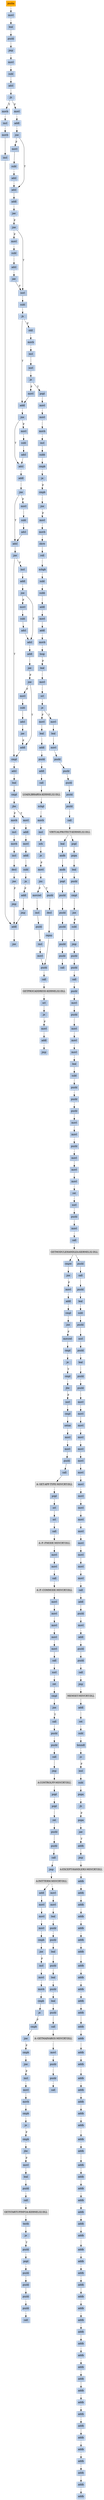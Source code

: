 strict digraph G {
	graph [bgcolor=transparent,
		name=G
	];
	node [color=lightsteelblue,
		fillcolor=lightsteelblue,
		shape=rectangle,
		style=filled
	];
	a0x004152a0pusha_	[color=lightgrey,
		fillcolor=orange,
		label=pusha];
	a0x004152a1movl_0x40e000UINT32_esi	[label=movl];
	a0x004152a0pusha_ -> a0x004152a1movl_0x40e000UINT32_esi	[color="#000000"];
	a0x004152a6leal__53248esi__edi	[label=leal];
	a0x004152a1movl_0x40e000UINT32_esi -> a0x004152a6leal__53248esi__edi	[color="#000000"];
	a0x004152acpushl_edi	[label=pushl];
	a0x004152a6leal__53248esi__edi -> a0x004152acpushl_edi	[color="#000000"];
	a0x004152adjmp_0x004152ba	[label=jmp];
	a0x004152acpushl_edi -> a0x004152adjmp_0x004152ba	[color="#000000"];
	a0x004152bamovl_esi__ebx	[label=movl];
	a0x004152adjmp_0x004152ba -> a0x004152bamovl_esi__ebx	[color="#000000"];
	a0x004152bcsubl_0xfffffffcUINT8_esi	[label=subl];
	a0x004152bamovl_esi__ebx -> a0x004152bcsubl_0xfffffffcUINT8_esi	[color="#000000"];
	a0x004152bfadcl_ebx_ebx	[label=adcl];
	a0x004152bcsubl_0xfffffffcUINT8_esi -> a0x004152bfadcl_ebx_ebx	[color="#000000"];
	a0x004152c1jb_0x004152b0	[label=jb];
	a0x004152bfadcl_ebx_ebx -> a0x004152c1jb_0x004152b0	[color="#000000"];
	a0x004152b0movb_esi__al	[label=movb];
	a0x004152c1jb_0x004152b0 -> a0x004152b0movb_esi__al	[color="#000000",
		label=T];
	a0x004152c3movl_0x1UINT32_eax	[label=movl];
	a0x004152c1jb_0x004152b0 -> a0x004152c3movl_0x1UINT32_eax	[color="#000000",
		label=F];
	a0x004152b2incl_esi	[label=incl];
	a0x004152b0movb_esi__al -> a0x004152b2incl_esi	[color="#000000"];
	a0x004152b3movb_al_edi_	[label=movb];
	a0x004152b2incl_esi -> a0x004152b3movb_al_edi_	[color="#000000"];
	a0x004152b5incl_edi	[label=incl];
	a0x004152b3movb_al_edi_ -> a0x004152b5incl_edi	[color="#000000"];
	a0x004152b6addl_ebx_ebx	[label=addl];
	a0x004152b5incl_edi -> a0x004152b6addl_ebx_ebx	[color="#000000"];
	a0x004152b8jne_0x004152c1	[label=jne];
	a0x004152b6addl_ebx_ebx -> a0x004152b8jne_0x004152c1	[color="#000000"];
	a0x004152c8addl_ebx_ebx	[label=addl];
	a0x004152c3movl_0x1UINT32_eax -> a0x004152c8addl_ebx_ebx	[color="#000000"];
	a0x004152cajne_0x004152d3	[label=jne];
	a0x004152c8addl_ebx_ebx -> a0x004152cajne_0x004152d3	[color="#000000"];
	a0x004152d3adcl_eax_eax	[label=adcl];
	a0x004152cajne_0x004152d3 -> a0x004152d3adcl_eax_eax	[color="#000000",
		label=T];
	a0x004152ccmovl_esi__ebx	[label=movl];
	a0x004152cajne_0x004152d3 -> a0x004152ccmovl_esi__ebx	[color="#000000",
		label=F];
	a0x004152d5addl_ebx_ebx	[label=addl];
	a0x004152d3adcl_eax_eax -> a0x004152d5addl_ebx_ebx	[color="#000000"];
	a0x004152d7jae_0x004152c8	[label=jae];
	a0x004152d5addl_ebx_ebx -> a0x004152d7jae_0x004152c8	[color="#000000"];
	a0x004152d9jne_0x004152e4	[label=jne];
	a0x004152d7jae_0x004152c8 -> a0x004152d9jne_0x004152e4	[color="#000000",
		label=F];
	a0x004152e4xorl_ecx_ecx	[label=xorl];
	a0x004152d9jne_0x004152e4 -> a0x004152e4xorl_ecx_ecx	[color="#000000",
		label=T];
	a0x004152dbmovl_esi__ebx	[label=movl];
	a0x004152d9jne_0x004152e4 -> a0x004152dbmovl_esi__ebx	[color="#000000",
		label=F];
	a0x004152e6subl_0x3UINT8_eax	[label=subl];
	a0x004152e4xorl_ecx_ecx -> a0x004152e6subl_0x3UINT8_eax	[color="#000000"];
	a0x004152e9jb_0x004152f8	[label=jb];
	a0x004152e6subl_0x3UINT8_eax -> a0x004152e9jb_0x004152f8	[color="#000000"];
	a0x004152ebshll_0x8UINT8_eax	[label=shll];
	a0x004152e9jb_0x004152f8 -> a0x004152ebshll_0x8UINT8_eax	[color="#000000",
		label=F];
	a0x004152f8addl_ebx_ebx	[label=addl];
	a0x004152e9jb_0x004152f8 -> a0x004152f8addl_ebx_ebx	[color="#000000",
		label=T];
	a0x004152eemovb_esi__al	[label=movb];
	a0x004152ebshll_0x8UINT8_eax -> a0x004152eemovb_esi__al	[color="#000000"];
	a0x004152f0incl_esi	[label=incl];
	a0x004152eemovb_esi__al -> a0x004152f0incl_esi	[color="#000000"];
	a0x004152f1xorl_0xffffffffUINT8_eax	[label=xorl];
	a0x004152f0incl_esi -> a0x004152f1xorl_0xffffffffUINT8_eax	[color="#000000"];
	a0x004152f4je_0x0041536a	[label=je];
	a0x004152f1xorl_0xffffffffUINT8_eax -> a0x004152f4je_0x0041536a	[color="#000000"];
	a0x004152f6movl_eax_ebp	[label=movl];
	a0x004152f4je_0x0041536a -> a0x004152f6movl_eax_ebp	[color="#000000",
		label=F];
	a0x0041536apopl_esi	[label=popl];
	a0x004152f4je_0x0041536a -> a0x0041536apopl_esi	[color="#000000",
		label=T];
	a0x004152f6movl_eax_ebp -> a0x004152f8addl_ebx_ebx	[color="#000000"];
	a0x004152fajne_0x00415303	[label=jne];
	a0x004152f8addl_ebx_ebx -> a0x004152fajne_0x00415303	[color="#000000"];
	a0x00415303adcl_ecx_ecx	[label=adcl];
	a0x004152fajne_0x00415303 -> a0x00415303adcl_ecx_ecx	[color="#000000",
		label=T];
	a0x004152fcmovl_esi__ebx	[label=movl];
	a0x004152fajne_0x00415303 -> a0x004152fcmovl_esi__ebx	[color="#000000",
		label=F];
	a0x00415305addl_ebx_ebx	[label=addl];
	a0x00415303adcl_ecx_ecx -> a0x00415305addl_ebx_ebx	[color="#000000"];
	a0x00415307jne_0x00415310	[label=jne];
	a0x00415305addl_ebx_ebx -> a0x00415307jne_0x00415310	[color="#000000"];
	a0x00415310adcl_ecx_ecx	[label=adcl];
	a0x00415307jne_0x00415310 -> a0x00415310adcl_ecx_ecx	[color="#000000",
		label=T];
	a0x00415309movl_esi__ebx	[label=movl];
	a0x00415307jne_0x00415310 -> a0x00415309movl_esi__ebx	[color="#000000",
		label=F];
	a0x00415312jne_0x00415334	[label=jne];
	a0x00415310adcl_ecx_ecx -> a0x00415312jne_0x00415334	[color="#000000"];
	a0x00415334cmpl_0xfffff300UINT32_ebp	[label=cmpl];
	a0x00415312jne_0x00415334 -> a0x00415334cmpl_0xfffff300UINT32_ebp	[color="#000000",
		label=T];
	a0x00415314incl_ecx	[label=incl];
	a0x00415312jne_0x00415334 -> a0x00415314incl_ecx	[color="#000000",
		label=F];
	a0x0041533aadcl_0x1UINT8_ecx	[label=adcl];
	a0x00415334cmpl_0xfffff300UINT32_ebp -> a0x0041533aadcl_0x1UINT8_ecx	[color="#000000"];
	a0x0041533dleal_ediebp__edx	[label=leal];
	a0x0041533aadcl_0x1UINT8_ecx -> a0x0041533dleal_ediebp__edx	[color="#000000"];
	a0x00415340cmpl_0xfffffffcUINT8_ebp	[label=cmpl];
	a0x0041533dleal_ediebp__edx -> a0x00415340cmpl_0xfffffffcUINT8_ebp	[color="#000000"];
	a0x00415343jbe_0x00415354	[label=jbe];
	a0x00415340cmpl_0xfffffffcUINT8_ebp -> a0x00415343jbe_0x00415354	[color="#000000"];
	a0x00415354movl_edx__eax	[label=movl];
	a0x00415343jbe_0x00415354 -> a0x00415354movl_edx__eax	[color="#000000",
		label=T];
	a0x00415345movb_edx__al	[label=movb];
	a0x00415343jbe_0x00415354 -> a0x00415345movb_edx__al	[color="#000000",
		label=F];
	a0x00415356addl_0x4UINT8_edx	[label=addl];
	a0x00415354movl_edx__eax -> a0x00415356addl_0x4UINT8_edx	[color="#000000"];
	a0x00415359movl_eax_edi_	[label=movl];
	a0x00415356addl_0x4UINT8_edx -> a0x00415359movl_eax_edi_	[color="#000000"];
	a0x0041535baddl_0x4UINT8_edi	[label=addl];
	a0x00415359movl_eax_edi_ -> a0x0041535baddl_0x4UINT8_edi	[color="#000000"];
	a0x0041535esubl_0x4UINT8_ecx	[label=subl];
	a0x0041535baddl_0x4UINT8_edi -> a0x0041535esubl_0x4UINT8_ecx	[color="#000000"];
	a0x00415361ja_0x00415354	[label=ja];
	a0x0041535esubl_0x4UINT8_ecx -> a0x00415361ja_0x00415354	[color="#000000"];
	a0x00415363addl_ecx_edi	[label=addl];
	a0x00415361ja_0x00415354 -> a0x00415363addl_ecx_edi	[color="#000000",
		label=F];
	a0x00415365jmp_0x004152b6	[label=jmp];
	a0x00415363addl_ecx_edi -> a0x00415365jmp_0x004152b6	[color="#000000"];
	a0x00415365jmp_0x004152b6 -> a0x004152b6addl_ebx_ebx	[color="#000000"];
	a0x0041530bsubl_0xfffffffcUINT8_esi	[label=subl];
	a0x00415309movl_esi__ebx -> a0x0041530bsubl_0xfffffffcUINT8_esi	[color="#000000"];
	a0x0041530eadcl_ebx_ebx	[label=adcl];
	a0x0041530bsubl_0xfffffffcUINT8_esi -> a0x0041530eadcl_ebx_ebx	[color="#000000"];
	a0x0041530eadcl_ebx_ebx -> a0x00415310adcl_ecx_ecx	[color="#000000"];
	a0x004152cesubl_0xfffffffcUINT8_esi	[label=subl];
	a0x004152ccmovl_esi__ebx -> a0x004152cesubl_0xfffffffcUINT8_esi	[color="#000000"];
	a0x004152d1adcl_ebx_ebx	[label=adcl];
	a0x004152cesubl_0xfffffffcUINT8_esi -> a0x004152d1adcl_ebx_ebx	[color="#000000"];
	a0x004152d1adcl_ebx_ebx -> a0x004152d3adcl_eax_eax	[color="#000000"];
	a0x00415315addl_ebx_ebx	[label=addl];
	a0x00415314incl_ecx -> a0x00415315addl_ebx_ebx	[color="#000000"];
	a0x00415317jne_0x00415320	[label=jne];
	a0x00415315addl_ebx_ebx -> a0x00415317jne_0x00415320	[color="#000000"];
	a0x00415320adcl_ecx_ecx	[label=adcl];
	a0x00415317jne_0x00415320 -> a0x00415320adcl_ecx_ecx	[color="#000000",
		label=T];
	a0x00415319movl_esi__ebx	[label=movl];
	a0x00415317jne_0x00415320 -> a0x00415319movl_esi__ebx	[color="#000000",
		label=F];
	a0x00415322addl_ebx_ebx	[label=addl];
	a0x00415320adcl_ecx_ecx -> a0x00415322addl_ebx_ebx	[color="#000000"];
	a0x00415324jae_0x00415315	[label=jae];
	a0x00415322addl_ebx_ebx -> a0x00415324jae_0x00415315	[color="#000000"];
	a0x00415326jne_0x00415331	[label=jne];
	a0x00415324jae_0x00415315 -> a0x00415326jne_0x00415331	[color="#000000",
		label=F];
	a0x00415331addl_0x2UINT8_ecx	[label=addl];
	a0x00415326jne_0x00415331 -> a0x00415331addl_0x2UINT8_ecx	[color="#000000",
		label=T];
	a0x00415328movl_esi__ebx	[label=movl];
	a0x00415326jne_0x00415331 -> a0x00415328movl_esi__ebx	[color="#000000",
		label=F];
	a0x00415331addl_0x2UINT8_ecx -> a0x00415334cmpl_0xfffff300UINT32_ebp	[color="#000000"];
	a0x004152ddsubl_0xfffffffcUINT8_esi	[label=subl];
	a0x004152dbmovl_esi__ebx -> a0x004152ddsubl_0xfffffffcUINT8_esi	[color="#000000"];
	a0x004152e0adcl_ebx_ebx	[label=adcl];
	a0x004152ddsubl_0xfffffffcUINT8_esi -> a0x004152e0adcl_ebx_ebx	[color="#000000"];
	a0x004152e2jae_0x004152c8	[label=jae];
	a0x004152e0adcl_ebx_ebx -> a0x004152e2jae_0x004152c8	[color="#000000"];
	a0x004152e2jae_0x004152c8 -> a0x004152e4xorl_ecx_ecx	[color="#000000",
		label=F];
	a0x0041531bsubl_0xfffffffcUINT8_esi	[label=subl];
	a0x00415319movl_esi__ebx -> a0x0041531bsubl_0xfffffffcUINT8_esi	[color="#000000"];
	a0x0041531eadcl_ebx_ebx	[label=adcl];
	a0x0041531bsubl_0xfffffffcUINT8_esi -> a0x0041531eadcl_ebx_ebx	[color="#000000"];
	a0x0041531eadcl_ebx_ebx -> a0x00415320adcl_ecx_ecx	[color="#000000"];
	a0x004152fesubl_0xfffffffcUINT8_esi	[label=subl];
	a0x004152fcmovl_esi__ebx -> a0x004152fesubl_0xfffffffcUINT8_esi	[color="#000000"];
	a0x00415301adcl_ebx_ebx	[label=adcl];
	a0x004152fesubl_0xfffffffcUINT8_esi -> a0x00415301adcl_ebx_ebx	[color="#000000"];
	a0x00415301adcl_ebx_ebx -> a0x00415303adcl_ecx_ecx	[color="#000000"];
	a0x0041532asubl_0xfffffffcUINT8_esi	[label=subl];
	a0x00415328movl_esi__ebx -> a0x0041532asubl_0xfffffffcUINT8_esi	[color="#000000"];
	a0x0041532dadcl_ebx_ebx	[label=adcl];
	a0x0041532asubl_0xfffffffcUINT8_esi -> a0x0041532dadcl_ebx_ebx	[color="#000000"];
	a0x0041532fjae_0x00415315	[label=jae];
	a0x0041532dadcl_ebx_ebx -> a0x0041532fjae_0x00415315	[color="#000000"];
	a0x0041532fjae_0x00415315 -> a0x00415331addl_0x2UINT8_ecx	[color="#000000",
		label=F];
	a0x00415347incl_edx	[label=incl];
	a0x00415345movb_edx__al -> a0x00415347incl_edx	[color="#000000"];
	a0x00415348movb_al_edi_	[label=movb];
	a0x00415347incl_edx -> a0x00415348movb_al_edi_	[color="#000000"];
	a0x0041534aincl_edi	[label=incl];
	a0x00415348movb_al_edi_ -> a0x0041534aincl_edi	[color="#000000"];
	a0x0041534bdecl_ecx	[label=decl];
	a0x0041534aincl_edi -> a0x0041534bdecl_ecx	[color="#000000"];
	a0x0041534cjne_0x00415345	[label=jne];
	a0x0041534bdecl_ecx -> a0x0041534cjne_0x00415345	[color="#000000"];
	a0x0041534ejmp_0x004152b6	[label=jmp];
	a0x0041534cjne_0x00415345 -> a0x0041534ejmp_0x004152b6	[color="#000000",
		label=F];
	a0x0041534ejmp_0x004152b6 -> a0x004152b6addl_ebx_ebx	[color="#000000"];
	a0x0041536bmovl_esi_edi	[label=movl];
	a0x0041536apopl_esi -> a0x0041536bmovl_esi_edi	[color="#000000"];
	a0x0041536dmovl_0x41cUINT32_ecx	[label=movl];
	a0x0041536bmovl_esi_edi -> a0x0041536dmovl_0x41cUINT32_ecx	[color="#000000"];
	a0x00415372movb_edi__al	[label=movb];
	a0x0041536dmovl_0x41cUINT32_ecx -> a0x00415372movb_edi__al	[color="#000000"];
	a0x00415374incl_edi	[label=incl];
	a0x00415372movb_edi__al -> a0x00415374incl_edi	[color="#000000"];
	a0x00415375subb_0xffffffe8UINT8_al	[label=subb];
	a0x00415374incl_edi -> a0x00415375subb_0xffffffe8UINT8_al	[color="#000000"];
	a0x00415377cmpb_0x1UINT8_al	[label=cmpb];
	a0x00415375subb_0xffffffe8UINT8_al -> a0x00415377cmpb_0x1UINT8_al	[color="#000000"];
	a0x00415379ja_0x00415372	[label=ja];
	a0x00415377cmpb_0x1UINT8_al -> a0x00415379ja_0x00415372	[color="#000000"];
	a0x0041537bcmpb_0x1UINT8_edi_	[label=cmpb];
	a0x00415379ja_0x00415372 -> a0x0041537bcmpb_0x1UINT8_edi_	[color="#000000",
		label=F];
	a0x0041537ejne_0x00415372	[label=jne];
	a0x0041537bcmpb_0x1UINT8_edi_ -> a0x0041537ejne_0x00415372	[color="#000000"];
	a0x00415380movl_edi__eax	[label=movl];
	a0x0041537ejne_0x00415372 -> a0x00415380movl_edi__eax	[color="#000000",
		label=F];
	a0x00415382movb_0x4edi__bl	[label=movb];
	a0x00415380movl_edi__eax -> a0x00415382movb_0x4edi__bl	[color="#000000"];
	a0x00415385shrw_0x8UINT8_ax	[label=shrw];
	a0x00415382movb_0x4edi__bl -> a0x00415385shrw_0x8UINT8_ax	[color="#000000"];
	a0x00415389roll_0x10UINT8_eax	[label=roll];
	a0x00415385shrw_0x8UINT8_ax -> a0x00415389roll_0x10UINT8_eax	[color="#000000"];
	a0x0041538cxchgb_al_ah	[label=xchgb];
	a0x00415389roll_0x10UINT8_eax -> a0x0041538cxchgb_al_ah	[color="#000000"];
	a0x0041538esubl_edi_eax	[label=subl];
	a0x0041538cxchgb_al_ah -> a0x0041538esubl_edi_eax	[color="#000000"];
	a0x00415390subb_0xffffffe8UINT8_bl	[label=subb];
	a0x0041538esubl_edi_eax -> a0x00415390subb_0xffffffe8UINT8_bl	[color="#000000"];
	a0x00415393addl_esi_eax	[label=addl];
	a0x00415390subb_0xffffffe8UINT8_bl -> a0x00415393addl_esi_eax	[color="#000000"];
	a0x00415395movl_eax_edi_	[label=movl];
	a0x00415393addl_esi_eax -> a0x00415395movl_eax_edi_	[color="#000000"];
	a0x00415397addl_0x5UINT8_edi	[label=addl];
	a0x00415395movl_eax_edi_ -> a0x00415397addl_0x5UINT8_edi	[color="#000000"];
	a0x0041539amovb_bl_al	[label=movb];
	a0x00415397addl_0x5UINT8_edi -> a0x0041539amovb_bl_al	[color="#000000"];
	a0x0041539cloop_0x00415377	[label=loop];
	a0x0041539amovb_bl_al -> a0x0041539cloop_0x00415377	[color="#000000"];
	a0x0041539eleal_0x13000esi__edi	[label=leal];
	a0x0041539cloop_0x00415377 -> a0x0041539eleal_0x13000esi__edi	[color="#000000",
		label=F];
	a0x004153a4movl_edi__eax	[label=movl];
	a0x0041539eleal_0x13000esi__edi -> a0x004153a4movl_edi__eax	[color="#000000"];
	a0x004153a6orl_eax_eax	[label=orl];
	a0x004153a4movl_edi__eax -> a0x004153a6orl_eax_eax	[color="#000000"];
	a0x004153a8je_0x004153ef	[label=je];
	a0x004153a6orl_eax_eax -> a0x004153a8je_0x004153ef	[color="#000000"];
	a0x004153aamovl_0x4edi__ebx	[label=movl];
	a0x004153a8je_0x004153ef -> a0x004153aamovl_0x4edi__ebx	[color="#000000",
		label=F];
	a0x004153efmovl_0x16168esi__ebp	[label=movl];
	a0x004153a8je_0x004153ef -> a0x004153efmovl_0x16168esi__ebp	[color="#000000",
		label=T];
	a0x004153adleal_0x1604ceaxesi__eax	[label=leal];
	a0x004153aamovl_0x4edi__ebx -> a0x004153adleal_0x1604ceaxesi__eax	[color="#000000"];
	a0x004153b4addl_esi_ebx	[label=addl];
	a0x004153adleal_0x1604ceaxesi__eax -> a0x004153b4addl_esi_ebx	[color="#000000"];
	a0x004153b6pushl_eax	[label=pushl];
	a0x004153b4addl_esi_ebx -> a0x004153b6pushl_eax	[color="#000000"];
	a0x004153b7addl_0x8UINT8_edi	[label=addl];
	a0x004153b6pushl_eax -> a0x004153b7addl_0x8UINT8_edi	[color="#000000"];
	a0x004153bacall_0x1615cesi_	[label=call];
	a0x004153b7addl_0x8UINT8_edi -> a0x004153bacall_0x1615cesi_	[color="#000000"];
	LOADLIBRARYA_KERNEL32_DLL	[color=lightgrey,
		fillcolor=lightgrey,
		label="LOADLIBRARYA-KERNEL32-DLL"];
	a0x004153bacall_0x1615cesi_ -> LOADLIBRARYA_KERNEL32_DLL	[color="#000000"];
	a0x004153c0xchgl_eax_ebp	[label=xchgl];
	LOADLIBRARYA_KERNEL32_DLL -> a0x004153c0xchgl_eax_ebp	[color="#000000"];
	a0x004153c1movb_edi__al	[label=movb];
	a0x004153c0xchgl_eax_ebp -> a0x004153c1movb_edi__al	[color="#000000"];
	a0x004153c3incl_edi	[label=incl];
	a0x004153c1movb_edi__al -> a0x004153c3incl_edi	[color="#000000"];
	a0x004153c4orb_al_al	[label=orb];
	a0x004153c3incl_edi -> a0x004153c4orb_al_al	[color="#000000"];
	a0x004153c6je_0x004153a4	[label=je];
	a0x004153c4orb_al_al -> a0x004153c6je_0x004153a4	[color="#000000"];
	a0x004153c8movl_edi_ecx	[label=movl];
	a0x004153c6je_0x004153a4 -> a0x004153c8movl_edi_ecx	[color="#000000",
		label=F];
	a0x004153cajns_0x004153d3	[label=jns];
	a0x004153c8movl_edi_ecx -> a0x004153cajns_0x004153d3	[color="#000000"];
	a0x004153d3pushl_edi	[label=pushl];
	a0x004153cajns_0x004153d3 -> a0x004153d3pushl_edi	[color="#000000",
		label=T];
	a0x004153ccmovzwl_edi__eax	[label=movzwl];
	a0x004153cajns_0x004153d3 -> a0x004153ccmovzwl_edi__eax	[color="#000000",
		label=F];
	a0x004153d4decl_eax	[label=decl];
	a0x004153d3pushl_edi -> a0x004153d4decl_eax	[color="#000000"];
	a0x004153d5repnz_scasb_es_edi__al	[label=repnz];
	a0x004153d4decl_eax -> a0x004153d5repnz_scasb_es_edi__al	[color="#000000"];
	a0x004153d7pushl_ebp	[label=pushl];
	a0x004153d5repnz_scasb_es_edi__al -> a0x004153d7pushl_ebp	[color="#000000"];
	a0x004153d8call_0x16164esi_	[label=call];
	a0x004153d7pushl_ebp -> a0x004153d8call_0x16164esi_	[color="#000000"];
	GETPROCADDRESS_KERNEL32_DLL	[color=lightgrey,
		fillcolor=lightgrey,
		label="GETPROCADDRESS-KERNEL32-DLL"];
	a0x004153d8call_0x16164esi_ -> GETPROCADDRESS_KERNEL32_DLL	[color="#000000"];
	a0x004153deorl_eax_eax	[label=orl];
	GETPROCADDRESS_KERNEL32_DLL -> a0x004153deorl_eax_eax	[color="#000000"];
	a0x004153e0je_0x004153e9	[label=je];
	a0x004153deorl_eax_eax -> a0x004153e0je_0x004153e9	[color="#000000"];
	a0x004153e2movl_eax_ebx_	[label=movl];
	a0x004153e0je_0x004153e9 -> a0x004153e2movl_eax_ebx_	[color="#000000",
		label=F];
	a0x004153e4addl_0x4UINT8_ebx	[label=addl];
	a0x004153e2movl_eax_ebx_ -> a0x004153e4addl_0x4UINT8_ebx	[color="#000000"];
	a0x004153e7jmp_0x004153c1	[label=jmp];
	a0x004153e4addl_0x4UINT8_ebx -> a0x004153e7jmp_0x004153c1	[color="#000000"];
	a0x004153cfincl_edi	[label=incl];
	a0x004153ccmovzwl_edi__eax -> a0x004153cfincl_edi	[color="#000000"];
	a0x004153d0pushl_eax	[label=pushl];
	a0x004153cfincl_edi -> a0x004153d0pushl_eax	[color="#000000"];
	a0x004153d1incl_edi	[label=incl];
	a0x004153d0pushl_eax -> a0x004153d1incl_edi	[color="#000000"];
	a0x004153d2movl_0xaef24857UINT32_ecx	[label=movl];
	a0x004153d1incl_edi -> a0x004153d2movl_0xaef24857UINT32_ecx	[color="#000000"];
	a0x004153d2movl_0xaef24857UINT32_ecx -> a0x004153d7pushl_ebp	[color="#000000"];
	a0x004153f5leal__4096esi__edi	[label=leal];
	a0x004153efmovl_0x16168esi__ebp -> a0x004153f5leal__4096esi__edi	[color="#000000"];
	a0x004153fbmovl_0x1000UINT32_ebx	[label=movl];
	a0x004153f5leal__4096esi__edi -> a0x004153fbmovl_0x1000UINT32_ebx	[color="#000000"];
	a0x00415400pushl_eax	[label=pushl];
	a0x004153fbmovl_0x1000UINT32_ebx -> a0x00415400pushl_eax	[color="#000000"];
	a0x00415401pushl_esp	[label=pushl];
	a0x00415400pushl_eax -> a0x00415401pushl_esp	[color="#000000"];
	a0x00415402pushl_0x4UINT8	[label=pushl];
	a0x00415401pushl_esp -> a0x00415402pushl_0x4UINT8	[color="#000000"];
	a0x00415404pushl_ebx	[label=pushl];
	a0x00415402pushl_0x4UINT8 -> a0x00415404pushl_ebx	[color="#000000"];
	a0x00415405pushl_edi	[label=pushl];
	a0x00415404pushl_ebx -> a0x00415405pushl_edi	[color="#000000"];
	a0x00415406call_ebp	[label=call];
	a0x00415405pushl_edi -> a0x00415406call_ebp	[color="#000000"];
	VIRTUALPROTECT_KERNEL32_DLL	[color=lightgrey,
		fillcolor=lightgrey,
		label="VIRTUALPROTECT-KERNEL32-DLL"];
	a0x00415406call_ebp -> VIRTUALPROTECT_KERNEL32_DLL	[color="#000000"];
	a0x00415408leal_0x217edi__eax	[label=leal];
	VIRTUALPROTECT_KERNEL32_DLL -> a0x00415408leal_0x217edi__eax	[color="#000000"];
	a0x0041541dpopl_eax	[label=popl];
	VIRTUALPROTECT_KERNEL32_DLL -> a0x0041541dpopl_eax	[color="#000000"];
	a0x0041540eandb_0x7fUINT8_eax_	[label=andb];
	a0x00415408leal_0x217edi__eax -> a0x0041540eandb_0x7fUINT8_eax_	[color="#000000"];
	a0x00415411andb_0x7fUINT8_0x28eax_	[label=andb];
	a0x0041540eandb_0x7fUINT8_eax_ -> a0x00415411andb_0x7fUINT8_0x28eax_	[color="#000000"];
	a0x00415415popl_eax	[label=popl];
	a0x00415411andb_0x7fUINT8_0x28eax_ -> a0x00415415popl_eax	[color="#000000"];
	a0x00415416pushl_eax	[label=pushl];
	a0x00415415popl_eax -> a0x00415416pushl_eax	[color="#000000"];
	a0x00415417pushl_esp	[label=pushl];
	a0x00415416pushl_eax -> a0x00415417pushl_esp	[color="#000000"];
	a0x00415418pushl_eax	[label=pushl];
	a0x00415417pushl_esp -> a0x00415418pushl_eax	[color="#000000"];
	a0x00415419pushl_ebx	[label=pushl];
	a0x00415418pushl_eax -> a0x00415419pushl_ebx	[color="#000000"];
	a0x0041541apushl_edi	[label=pushl];
	a0x00415419pushl_ebx -> a0x0041541apushl_edi	[color="#000000"];
	a0x0041541bcall_ebp	[label=call];
	a0x0041541apushl_edi -> a0x0041541bcall_ebp	[color="#000000"];
	a0x0041541epopa_	[label=popa];
	a0x0041541dpopl_eax -> a0x0041541epopa_	[color="#000000"];
	a0x0041541fleal__128esp__eax	[label=leal];
	a0x0041541epopa_ -> a0x0041541fleal__128esp__eax	[color="#000000"];
	a0x00415423pushl_0x0UINT8	[label=pushl];
	a0x0041541fleal__128esp__eax -> a0x00415423pushl_0x0UINT8	[color="#000000"];
	a0x00415425cmpl_eax_esp	[label=cmpl];
	a0x00415423pushl_0x0UINT8 -> a0x00415425cmpl_eax_esp	[color="#000000"];
	a0x00415427jne_0x00415423	[label=jne];
	a0x00415425cmpl_eax_esp -> a0x00415427jne_0x00415423	[color="#000000"];
	a0x00415429subl_0xffffff80UINT8_esp	[label=subl];
	a0x00415427jne_0x00415423 -> a0x00415429subl_0xffffff80UINT8_esp	[color="#000000",
		label=F];
	a0x0041542cjmp_0x0040acb2	[label=jmp];
	a0x00415429subl_0xffffff80UINT8_esp -> a0x0041542cjmp_0x0040acb2	[color="#000000"];
	a0x0040acb2pushl_0x70UINT8	[label=pushl];
	a0x0041542cjmp_0x0040acb2 -> a0x0040acb2pushl_0x70UINT8	[color="#000000"];
	a0x0040acb4pushl_0x40b378UINT32	[label=pushl];
	a0x0040acb2pushl_0x70UINT8 -> a0x0040acb4pushl_0x40b378UINT32	[color="#000000"];
	a0x0040acb9call_0x40aea0	[label=call];
	a0x0040acb4pushl_0x40b378UINT32 -> a0x0040acb9call_0x40aea0	[color="#000000"];
	a0x0040aea0pushl_0x40aef0UINT32	[label=pushl];
	a0x0040acb9call_0x40aea0 -> a0x0040aea0pushl_0x40aef0UINT32	[color="#000000"];
	a0x0040aea5movl_fs_0_eax	[label=movl];
	a0x0040aea0pushl_0x40aef0UINT32 -> a0x0040aea5movl_fs_0_eax	[color="#000000"];
	a0x0040aeabpushl_eax	[label=pushl];
	a0x0040aea5movl_fs_0_eax -> a0x0040aeabpushl_eax	[color="#000000"];
	a0x0040aeacmovl_esp_fs_0	[label=movl];
	a0x0040aeabpushl_eax -> a0x0040aeacmovl_esp_fs_0	[color="#000000"];
	a0x0040aeb3movl_0x10esp__eax	[label=movl];
	a0x0040aeacmovl_esp_fs_0 -> a0x0040aeb3movl_0x10esp__eax	[color="#000000"];
	a0x0040aeb7movl_ebp_0x10esp_	[label=movl];
	a0x0040aeb3movl_0x10esp__eax -> a0x0040aeb7movl_ebp_0x10esp_	[color="#000000"];
	a0x0040aebbleal_0x10esp__ebp	[label=leal];
	a0x0040aeb7movl_ebp_0x10esp_ -> a0x0040aebbleal_0x10esp__ebp	[color="#000000"];
	a0x0040aebfsubl_eax_esp	[label=subl];
	a0x0040aebbleal_0x10esp__ebp -> a0x0040aebfsubl_eax_esp	[color="#000000"];
	a0x0040aec1pushl_ebx	[label=pushl];
	a0x0040aebfsubl_eax_esp -> a0x0040aec1pushl_ebx	[color="#000000"];
	a0x0040aec2pushl_esi	[label=pushl];
	a0x0040aec1pushl_ebx -> a0x0040aec2pushl_esi	[color="#000000"];
	a0x0040aec3pushl_edi	[label=pushl];
	a0x0040aec2pushl_esi -> a0x0040aec3pushl_edi	[color="#000000"];
	a0x0040aec4movl__8ebp__eax	[label=movl];
	a0x0040aec3pushl_edi -> a0x0040aec4movl__8ebp__eax	[color="#000000"];
	a0x0040aec7movl_esp__24ebp_	[label=movl];
	a0x0040aec4movl__8ebp__eax -> a0x0040aec7movl_esp__24ebp_	[color="#000000"];
	a0x0040aecapushl_eax	[label=pushl];
	a0x0040aec7movl_esp__24ebp_ -> a0x0040aecapushl_eax	[color="#000000"];
	a0x0040aecbmovl__4ebp__eax	[label=movl];
	a0x0040aecapushl_eax -> a0x0040aecbmovl__4ebp__eax	[color="#000000"];
	a0x0040aecemovl_0xffffffffUINT32__4ebp_	[label=movl];
	a0x0040aecbmovl__4ebp__eax -> a0x0040aecemovl_0xffffffffUINT32__4ebp_	[color="#000000"];
	a0x0040aed5movl_eax__8ebp_	[label=movl];
	a0x0040aecemovl_0xffffffffUINT32__4ebp_ -> a0x0040aed5movl_eax__8ebp_	[color="#000000"];
	a0x0040aed8ret	[label=ret];
	a0x0040aed5movl_eax__8ebp_ -> a0x0040aed8ret	[color="#000000"];
	a0x0040acbexorl_ebx_ebx	[label=xorl];
	a0x0040aed8ret -> a0x0040acbexorl_ebx_ebx	[color="#000000"];
	a0x0040acc0pushl_ebx	[label=pushl];
	a0x0040acbexorl_ebx_ebx -> a0x0040acc0pushl_ebx	[color="#000000"];
	a0x0040acc1movl_0x40b050_edi	[label=movl];
	a0x0040acc0pushl_ebx -> a0x0040acc1movl_0x40b050_edi	[color="#000000"];
	a0x0040acc7call_edi	[label=call];
	a0x0040acc1movl_0x40b050_edi -> a0x0040acc7call_edi	[color="#000000"];
	GETMODULEHANDLEA_KERNEL32_DLL	[color=lightgrey,
		fillcolor=lightgrey,
		label="GETMODULEHANDLEA-KERNEL32-DLL"];
	a0x0040acc7call_edi -> GETMODULEHANDLEA_KERNEL32_DLL	[color="#000000"];
	a0x0040acc9cmpw_0x5a4dUINT16_eax_	[label=cmpw];
	GETMODULEHANDLEA_KERNEL32_DLL -> a0x0040acc9cmpw_0x5a4dUINT16_eax_	[color="#000000"];
	a0x0040ae20pushl_eax	[label=pushl];
	GETMODULEHANDLEA_KERNEL32_DLL -> a0x0040ae20pushl_eax	[color="#000000"];
	a0x0040accejne_0x40acef	[label=jne];
	a0x0040acc9cmpw_0x5a4dUINT16_eax_ -> a0x0040accejne_0x40acef	[color="#000000"];
	a0x0040acd0movl_0x3ceax__ecx	[label=movl];
	a0x0040accejne_0x40acef -> a0x0040acd0movl_0x3ceax__ecx	[color="#000000",
		label=F];
	a0x0040acd3addl_eax_ecx	[label=addl];
	a0x0040acd0movl_0x3ceax__ecx -> a0x0040acd3addl_eax_ecx	[color="#000000"];
	a0x0040acd5cmpl_0x4550UINT32_ecx_	[label=cmpl];
	a0x0040acd3addl_eax_ecx -> a0x0040acd5cmpl_0x4550UINT32_ecx_	[color="#000000"];
	a0x0040acdbjne_0x40acef	[label=jne];
	a0x0040acd5cmpl_0x4550UINT32_ecx_ -> a0x0040acdbjne_0x40acef	[color="#000000"];
	a0x0040acddmovzwl_0x18ecx__eax	[label=movzwl];
	a0x0040acdbjne_0x40acef -> a0x0040acddmovzwl_0x18ecx__eax	[color="#000000",
		label=F];
	a0x0040ace1cmpl_0x10bUINT32_eax	[label=cmpl];
	a0x0040acddmovzwl_0x18ecx__eax -> a0x0040ace1cmpl_0x10bUINT32_eax	[color="#000000"];
	a0x0040ace6je_0x40ad07	[label=je];
	a0x0040ace1cmpl_0x10bUINT32_eax -> a0x0040ace6je_0x40ad07	[color="#000000"];
	a0x0040ad07cmpl_0xeUINT8_0x74ecx_	[label=cmpl];
	a0x0040ace6je_0x40ad07 -> a0x0040ad07cmpl_0xeUINT8_0x74ecx_	[color="#000000",
		label=T];
	a0x0040ad0bjbe_0x40acef	[label=jbe];
	a0x0040ad07cmpl_0xeUINT8_0x74ecx_ -> a0x0040ad0bjbe_0x40acef	[color="#000000"];
	a0x0040ad0dxorl_eax_eax	[label=xorl];
	a0x0040ad0bjbe_0x40acef -> a0x0040ad0dxorl_eax_eax	[color="#000000",
		label=F];
	a0x0040ad0fcmpl_ebx_0xe8ecx_	[label=cmpl];
	a0x0040ad0dxorl_eax_eax -> a0x0040ad0fcmpl_ebx_0xe8ecx_	[color="#000000"];
	a0x0040ad15setne_al	[label=setne];
	a0x0040ad0fcmpl_ebx_0xe8ecx_ -> a0x0040ad15setne_al	[color="#000000"];
	a0x0040ad18movl_eax__28ebp_	[label=movl];
	a0x0040ad15setne_al -> a0x0040ad18movl_eax__28ebp_	[color="#000000"];
	a0x0040ad1bmovl_ebx__4ebp_	[label=movl];
	a0x0040ad18movl_eax__28ebp_ -> a0x0040ad1bmovl_ebx__4ebp_	[color="#000000"];
	a0x0040ad1epushl_0x2UINT8	[label=pushl];
	a0x0040ad1bmovl_ebx__4ebp_ -> a0x0040ad1epushl_0x2UINT8	[color="#000000"];
	a0x0040ad20call_0x40b32c	[label=call];
	a0x0040ad1epushl_0x2UINT8 -> a0x0040ad20call_0x40b32c	[color="#000000"];
	A__SET_APP_TYPE_MSVCRT_DLL	[color=lightgrey,
		fillcolor=lightgrey,
		label="A--SET-APP-TYPE-MSVCRT-DLL"];
	a0x0040ad20call_0x40b32c -> A__SET_APP_TYPE_MSVCRT_DLL	[color="#000000"];
	a0x0040ad26popl_ecx	[label=popl];
	A__SET_APP_TYPE_MSVCRT_DLL -> a0x0040ad26popl_ecx	[color="#000000"];
	a0x0040ad27orl_0xffffffffUINT8_0x40f298	[label=orl];
	a0x0040ad26popl_ecx -> a0x0040ad27orl_0xffffffffUINT8_0x40f298	[color="#000000"];
	a0x0040ad2eorl_0xffffffffUINT8_0x40f29c	[label=orl];
	a0x0040ad27orl_0xffffffffUINT8_0x40f298 -> a0x0040ad2eorl_0xffffffffUINT8_0x40f29c	[color="#000000"];
	a0x0040ad35call_0x40b2e4	[label=call];
	a0x0040ad2eorl_0xffffffffUINT8_0x40f29c -> a0x0040ad35call_0x40b2e4	[color="#000000"];
	A__P__FMODE_MSVCRT_DLL	[color=lightgrey,
		fillcolor=lightgrey,
		label="A--P--FMODE-MSVCRT-DLL"];
	a0x0040ad35call_0x40b2e4 -> A__P__FMODE_MSVCRT_DLL	[color="#000000"];
	a0x0040ad3bmovl_0x40e22c_ecx	[label=movl];
	A__P__FMODE_MSVCRT_DLL -> a0x0040ad3bmovl_0x40e22c_ecx	[color="#000000"];
	a0x0040ad41movl_ecx_eax_	[label=movl];
	a0x0040ad3bmovl_0x40e22c_ecx -> a0x0040ad41movl_ecx_eax_	[color="#000000"];
	a0x0040ad43call_0x40b2e0	[label=call];
	a0x0040ad41movl_ecx_eax_ -> a0x0040ad43call_0x40b2e0	[color="#000000"];
	A__P__COMMODE_MSVCRT_DLL	[color=lightgrey,
		fillcolor=lightgrey,
		label="A--P--COMMODE-MSVCRT-DLL"];
	a0x0040ad43call_0x40b2e0 -> A__P__COMMODE_MSVCRT_DLL	[color="#000000"];
	a0x0040ad49movl_0x40e228_ecx	[label=movl];
	A__P__COMMODE_MSVCRT_DLL -> a0x0040ad49movl_0x40e228_ecx	[color="#000000"];
	a0x0040ad4fmovl_ecx_eax_	[label=movl];
	a0x0040ad49movl_0x40e228_ecx -> a0x0040ad4fmovl_ecx_eax_	[color="#000000"];
	a0x0040ad51movl_0x40b2dc_eax	[label=movl];
	a0x0040ad4fmovl_ecx_eax_ -> a0x0040ad51movl_0x40b2dc_eax	[color="#000000"];
	a0x0040ad56movl_eax__eax	[label=movl];
	a0x0040ad51movl_0x40b2dc_eax -> a0x0040ad56movl_eax__eax	[color="#000000"];
	a0x0040ad58movl_eax_0x40f294	[label=movl];
	a0x0040ad56movl_eax__eax -> a0x0040ad58movl_eax_0x40f294	[color="#000000"];
	a0x0040ad5dcall_0x40ae9c	[label=call];
	a0x0040ad58movl_eax_0x40f294 -> a0x0040ad5dcall_0x40ae9c	[color="#000000"];
	a0x0040ae9cxorl_eax_eax	[label=xorl];
	a0x0040ad5dcall_0x40ae9c -> a0x0040ae9cxorl_eax_eax	[color="#000000"];
	a0x0040ae9eret	[label=ret];
	a0x0040ae9cxorl_eax_eax -> a0x0040ae9eret	[color="#000000"];
	a0x0040ad62cmpl_ebx_0x40e000	[label=cmpl];
	a0x0040ae9eret -> a0x0040ad62cmpl_ebx_0x40e000	[color="#000000"];
	a0x0040ad68jne_0x40ad76	[label=jne];
	a0x0040ad62cmpl_ebx_0x40e000 -> a0x0040ad68jne_0x40ad76	[color="#000000"];
	a0x0040ad76call_0x40ae8a	[label=call];
	a0x0040ad68jne_0x40ad76 -> a0x0040ad76call_0x40ae8a	[color="#000000",
		label=T];
	a0x0040ae8apushl_0x30000UINT32	[label=pushl];
	a0x0040ad76call_0x40ae8a -> a0x0040ae8apushl_0x30000UINT32	[color="#000000"];
	a0x0040ae8fpushl_0x10000UINT32	[label=pushl];
	a0x0040ae8apushl_0x30000UINT32 -> a0x0040ae8fpushl_0x10000UINT32	[color="#000000"];
	a0x0040ae94call_0x40aeea	[label=call];
	a0x0040ae8fpushl_0x10000UINT32 -> a0x0040ae94call_0x40aeea	[color="#000000"];
	a0x0040aeeajmp_0x40b330	[label=jmp];
	a0x0040ae94call_0x40aeea -> a0x0040aeeajmp_0x40b330	[color="#000000"];
	A_CONTROLFP_MSVCRT_DLL	[color=lightgrey,
		fillcolor=lightgrey,
		label="A-CONTROLFP-MSVCRT-DLL"];
	a0x0040aeeajmp_0x40b330 -> A_CONTROLFP_MSVCRT_DLL	[color="#000000"];
	a0x0040ae99popl_ecx	[label=popl];
	A_CONTROLFP_MSVCRT_DLL -> a0x0040ae99popl_ecx	[color="#000000"];
	a0x0040ae9apopl_ecx	[label=popl];
	a0x0040ae99popl_ecx -> a0x0040ae9apopl_ecx	[color="#000000"];
	a0x0040ae9bret	[label=ret];
	a0x0040ae9apopl_ecx -> a0x0040ae9bret	[color="#000000"];
	a0x0040ad7bpushl_0x40b370UINT32	[label=pushl];
	a0x0040ae9bret -> a0x0040ad7bpushl_0x40b370UINT32	[color="#000000"];
	a0x0040ad80pushl_0x40b36cUINT32	[label=pushl];
	a0x0040ad7bpushl_0x40b370UINT32 -> a0x0040ad80pushl_0x40b36cUINT32	[color="#000000"];
	a0x0040ad85call_0x40ae84	[label=call];
	a0x0040ad80pushl_0x40b36cUINT32 -> a0x0040ad85call_0x40ae84	[color="#000000"];
	a0x0040ae84jmp_0x40b28c	[label=jmp];
	a0x0040ad85call_0x40ae84 -> a0x0040ae84jmp_0x40b28c	[color="#000000"];
	A_INITTERM_MSVCRT_DLL	[color=lightgrey,
		fillcolor=lightgrey,
		label="A-INITTERM-MSVCRT-DLL"];
	a0x0040ae84jmp_0x40b28c -> A_INITTERM_MSVCRT_DLL	[color="#000000"];
	a0x0040ad8amovl_0x40e224_eax	[label=movl];
	A_INITTERM_MSVCRT_DLL -> a0x0040ad8amovl_0x40e224_eax	[color="#000000"];
	a0x0040adc0addl_0x24UINT8_esp	[label=addl];
	A_INITTERM_MSVCRT_DLL -> a0x0040adc0addl_0x24UINT8_esp	[color="#000000"];
	a0x0040ad8fmovl_eax__32ebp_	[label=movl];
	a0x0040ad8amovl_0x40e224_eax -> a0x0040ad8fmovl_eax__32ebp_	[color="#000000"];
	a0x0040ad92leal__32ebp__eax	[label=leal];
	a0x0040ad8fmovl_eax__32ebp_ -> a0x0040ad92leal__32ebp__eax	[color="#000000"];
	a0x0040ad95pushl_eax	[label=pushl];
	a0x0040ad92leal__32ebp__eax -> a0x0040ad95pushl_eax	[color="#000000"];
	a0x0040ad96pushl_0x40e220	[label=pushl];
	a0x0040ad95pushl_eax -> a0x0040ad96pushl_0x40e220	[color="#000000"];
	a0x0040ad9cleal__36ebp__eax	[label=leal];
	a0x0040ad96pushl_0x40e220 -> a0x0040ad9cleal__36ebp__eax	[color="#000000"];
	a0x0040ad9fpushl_eax	[label=pushl];
	a0x0040ad9cleal__36ebp__eax -> a0x0040ad9fpushl_eax	[color="#000000"];
	a0x0040ada0leal__40ebp__eax	[label=leal];
	a0x0040ad9fpushl_eax -> a0x0040ada0leal__40ebp__eax	[color="#000000"];
	a0x0040ada3pushl_eax	[label=pushl];
	a0x0040ada0leal__40ebp__eax -> a0x0040ada3pushl_eax	[color="#000000"];
	a0x0040ada4leal__44ebp__eax	[label=leal];
	a0x0040ada3pushl_eax -> a0x0040ada4leal__44ebp__eax	[color="#000000"];
	a0x0040ada7pushl_eax	[label=pushl];
	a0x0040ada4leal__44ebp__eax -> a0x0040ada7pushl_eax	[color="#000000"];
	a0x0040ada8call_0x40b290	[label=call];
	a0x0040ada7pushl_eax -> a0x0040ada8call_0x40b290	[color="#000000"];
	A__GETMAINARGS_MSVCRT_DLL	[color=lightgrey,
		fillcolor=lightgrey,
		label="A--GETMAINARGS-MSVCRT-DLL"];
	a0x0040ada8call_0x40b290 -> A__GETMAINARGS_MSVCRT_DLL	[color="#000000"];
	a0x0040adaemovl_eax__48ebp_	[label=movl];
	A__GETMAINARGS_MSVCRT_DLL -> a0x0040adaemovl_eax__48ebp_	[color="#000000"];
	a0x0040adb1pushl_0x40b368UINT32	[label=pushl];
	a0x0040adaemovl_eax__48ebp_ -> a0x0040adb1pushl_0x40b368UINT32	[color="#000000"];
	a0x0040adb6pushl_0x40b354UINT32	[label=pushl];
	a0x0040adb1pushl_0x40b368UINT32 -> a0x0040adb6pushl_0x40b354UINT32	[color="#000000"];
	a0x0040adbbcall_0x40ae84	[label=call];
	a0x0040adb6pushl_0x40b354UINT32 -> a0x0040adbbcall_0x40ae84	[color="#000000"];
	a0x0040adc3movl_0x40b294_eax	[label=movl];
	a0x0040adc0addl_0x24UINT8_esp -> a0x0040adc3movl_0x40b294_eax	[color="#000000"];
	a0x0040adc8movl_eax__esi	[label=movl];
	a0x0040adc3movl_0x40b294_eax -> a0x0040adc8movl_eax__esi	[color="#000000"];
	a0x0040adcamovl_esi__52ebp_	[label=movl];
	a0x0040adc8movl_eax__esi -> a0x0040adcamovl_esi__52ebp_	[color="#000000"];
	a0x0040adcdcmpb_0x22UINT8_esi_	[label=cmpb];
	a0x0040adcamovl_esi__52ebp_ -> a0x0040adcdcmpb_0x22UINT8_esi_	[color="#000000"];
	a0x0040add0jne_0x40ae0c	[label=jne];
	a0x0040adcdcmpb_0x22UINT8_esi_ -> a0x0040add0jne_0x40ae0c	[color="#000000"];
	a0x0040add2incl_esi	[label=incl];
	a0x0040add0jne_0x40ae0c -> a0x0040add2incl_esi	[color="#000000",
		label=F];
	a0x0040add3movl_esi__52ebp_	[label=movl];
	a0x0040add2incl_esi -> a0x0040add3movl_esi__52ebp_	[color="#000000"];
	a0x0040add6movb_esi__al	[label=movb];
	a0x0040add3movl_esi__52ebp_ -> a0x0040add6movb_esi__al	[color="#000000"];
	a0x0040add8cmpb_bl_al	[label=cmpb];
	a0x0040add6movb_esi__al -> a0x0040add8cmpb_bl_al	[color="#000000"];
	a0x0040addaje_0x40ade0	[label=je];
	a0x0040add8cmpb_bl_al -> a0x0040addaje_0x40ade0	[color="#000000"];
	a0x0040addccmpb_0x22UINT8_al	[label=cmpb];
	a0x0040addaje_0x40ade0 -> a0x0040addccmpb_0x22UINT8_al	[color="#000000",
		label=F];
	a0x0040addejne_0x40add2	[label=jne];
	a0x0040addccmpb_0x22UINT8_al -> a0x0040addejne_0x40add2	[color="#000000"];
	a0x0040ade0cmpb_0x22UINT8_esi_	[label=cmpb];
	a0x0040addejne_0x40add2 -> a0x0040ade0cmpb_0x22UINT8_esi_	[color="#000000",
		label=F];
	a0x0040ade3jne_0x40ade9	[label=jne];
	a0x0040ade0cmpb_0x22UINT8_esi_ -> a0x0040ade3jne_0x40ade9	[color="#000000"];
	a0x0040ade5incl_esi	[label=incl];
	a0x0040ade3jne_0x40ade9 -> a0x0040ade5incl_esi	[color="#000000",
		label=F];
	a0x0040ade6movl_esi__52ebp_	[label=movl];
	a0x0040ade5incl_esi -> a0x0040ade6movl_esi__52ebp_	[color="#000000"];
	a0x0040ade9movb_esi__al	[label=movb];
	a0x0040ade6movl_esi__52ebp_ -> a0x0040ade9movb_esi__al	[color="#000000"];
	a0x0040adebcmpb_bl_al	[label=cmpb];
	a0x0040ade9movb_esi__al -> a0x0040adebcmpb_bl_al	[color="#000000"];
	a0x0040adedje_0x40adf3	[label=je];
	a0x0040adebcmpb_bl_al -> a0x0040adedje_0x40adf3	[color="#000000"];
	a0x0040adefcmpb_0x20UINT8_al	[label=cmpb];
	a0x0040adedje_0x40adf3 -> a0x0040adefcmpb_0x20UINT8_al	[color="#000000",
		label=F];
	a0x0040adf1jbe_0x40ade5	[label=jbe];
	a0x0040adefcmpb_0x20UINT8_al -> a0x0040adf1jbe_0x40ade5	[color="#000000"];
	a0x0040adf3movl_ebx__76ebp_	[label=movl];
	a0x0040adf1jbe_0x40ade5 -> a0x0040adf3movl_ebx__76ebp_	[color="#000000",
		label=F];
	a0x0040adf6leal__120ebp__eax	[label=leal];
	a0x0040adf3movl_ebx__76ebp_ -> a0x0040adf6leal__120ebp__eax	[color="#000000"];
	a0x0040adf9pushl_eax	[label=pushl];
	a0x0040adf6leal__120ebp__eax -> a0x0040adf9pushl_eax	[color="#000000"];
	a0x0040adfacall_0x40b05c	[label=call];
	a0x0040adf9pushl_eax -> a0x0040adfacall_0x40b05c	[color="#000000"];
	GETSTARTUPINFOA_KERNEL32_DLL	[color=lightgrey,
		fillcolor=lightgrey,
		label="GETSTARTUPINFOA-KERNEL32-DLL"];
	a0x0040adfacall_0x40b05c -> GETSTARTUPINFOA_KERNEL32_DLL	[color="#000000"];
	a0x0040ae00testb_0x1UINT8__76ebp_	[label=testb];
	GETSTARTUPINFOA_KERNEL32_DLL -> a0x0040ae00testb_0x1UINT8__76ebp_	[color="#000000"];
	a0x0040ae04je_0x40ae17	[label=je];
	a0x0040ae00testb_0x1UINT8__76ebp_ -> a0x0040ae04je_0x40ae17	[color="#000000"];
	a0x0040ae17pushl_0xaUINT8	[label=pushl];
	a0x0040ae04je_0x40ae17 -> a0x0040ae17pushl_0xaUINT8	[color="#000000",
		label=T];
	a0x0040ae19popl_eax	[label=popl];
	a0x0040ae17pushl_0xaUINT8 -> a0x0040ae19popl_eax	[color="#000000"];
	a0x0040ae1apushl_eax	[label=pushl];
	a0x0040ae19popl_eax -> a0x0040ae1apushl_eax	[color="#000000"];
	a0x0040ae1bpushl_esi	[label=pushl];
	a0x0040ae1apushl_eax -> a0x0040ae1bpushl_esi	[color="#000000"];
	a0x0040ae1cpushl_ebx	[label=pushl];
	a0x0040ae1bpushl_esi -> a0x0040ae1cpushl_ebx	[color="#000000"];
	a0x0040ae1dpushl_ebx	[label=pushl];
	a0x0040ae1cpushl_ebx -> a0x0040ae1dpushl_ebx	[color="#000000"];
	a0x0040ae1ecall_edi	[label=call];
	a0x0040ae1dpushl_ebx -> a0x0040ae1ecall_edi	[color="#000000"];
	a0x0040ae21call_0x4087f2	[label=call];
	a0x0040ae20pushl_eax -> a0x0040ae21call_0x4087f2	[color="#000000"];
	a0x004087f2pushl_ebp	[label=pushl];
	a0x0040ae21call_0x4087f2 -> a0x004087f2pushl_ebp	[color="#000000"];
	a0x004087f3leal__104esp__ebp	[label=leal];
	a0x004087f2pushl_ebp -> a0x004087f3leal__104esp__ebp	[color="#000000"];
	a0x004087f7subl_0x274UINT32_esp	[label=subl];
	a0x004087f3leal__104esp__ebp -> a0x004087f7subl_0x274UINT32_esp	[color="#000000"];
	a0x004087fdpushl_ebx	[label=pushl];
	a0x004087f7subl_0x274UINT32_esp -> a0x004087fdpushl_ebx	[color="#000000"];
	a0x004087fexorl_ebx_ebx	[label=xorl];
	a0x004087fdpushl_ebx -> a0x004087fexorl_ebx_ebx	[color="#000000"];
	a0x00408800pushl_esi	[label=pushl];
	a0x004087fexorl_ebx_ebx -> a0x00408800pushl_esi	[color="#000000"];
	a0x00408801leal__524ebp__eax	[label=leal];
	a0x00408800pushl_esi -> a0x00408801leal__524ebp__eax	[color="#000000"];
	a0x00408807pushl_edi	[label=pushl];
	a0x00408801leal__524ebp__eax -> a0x00408807pushl_edi	[color="#000000"];
	a0x00408808pushl_eax	[label=pushl];
	a0x00408807pushl_edi -> a0x00408808pushl_eax	[color="#000000"];
	a0x00408809movl_0x214UINT32_eax	[label=movl];
	a0x00408808pushl_eax -> a0x00408809movl_0x214UINT32_eax	[color="#000000"];
	a0x0040880emovl_0x400UINT32_0x38ebp_	[label=movl];
	a0x00408809movl_0x214UINT32_eax -> a0x0040880emovl_0x400UINT32_0x38ebp_	[color="#000000"];
	a0x00408815movl_0x100UINT32_0x3cebp_	[label=movl];
	a0x0040880emovl_0x400UINT32_0x38ebp_ -> a0x00408815movl_0x100UINT32_0x3cebp_	[color="#000000"];
	a0x0040881cmovl_ebx_0x24ebp_	[label=movl];
	a0x00408815movl_0x100UINT32_0x3cebp_ -> a0x0040881cmovl_ebx_0x24ebp_	[color="#000000"];
	a0x0040881fmovl_ebx_0x28ebp_	[label=movl];
	a0x0040881cmovl_ebx_0x24ebp_ -> a0x0040881fmovl_ebx_0x28ebp_	[color="#000000"];
	a0x00408822movl_ebx_0x30ebp_	[label=movl];
	a0x0040881fmovl_ebx_0x28ebp_ -> a0x00408822movl_ebx_0x30ebp_	[color="#000000"];
	a0x00408825movl_ebx_0x34ebp_	[label=movl];
	a0x00408822movl_ebx_0x30ebp_ -> a0x00408825movl_ebx_0x34ebp_	[color="#000000"];
	a0x00408828movl_ebx_0x40ebp_	[label=movl];
	a0x00408825movl_ebx_0x34ebp_ -> a0x00408828movl_ebx_0x40ebp_	[color="#000000"];
	a0x0040882bmovl_ebx_0x2cebp_	[label=movl];
	a0x00408828movl_ebx_0x40ebp_ -> a0x0040882bmovl_ebx_0x2cebp_	[color="#000000"];
	a0x0040882emovl_0x20UINT32_0x4cebp_	[label=movl];
	a0x0040882bmovl_ebx_0x2cebp_ -> a0x0040882emovl_0x20UINT32_0x4cebp_	[color="#000000"];
	a0x00408835movl_ebx_0x44ebp_	[label=movl];
	a0x0040882emovl_0x20UINT32_0x4cebp_ -> a0x00408835movl_ebx_0x44ebp_	[color="#000000"];
	a0x00408838movl_ebx_0x50ebp_	[label=movl];
	a0x00408835movl_ebx_0x44ebp_ -> a0x00408838movl_ebx_0x50ebp_	[color="#000000"];
	a0x0040883bmovl_ebx_0x48ebp_	[label=movl];
	a0x00408838movl_ebx_0x50ebp_ -> a0x0040883bmovl_ebx_0x48ebp_	[color="#000000"];
	a0x0040883emovl_ebx_0x54ebp_	[label=movl];
	a0x0040883bmovl_ebx_0x48ebp_ -> a0x0040883emovl_ebx_0x54ebp_	[color="#000000"];
	a0x00408841movl_0x40bad8UINT32__524ebp_	[label=movl];
	a0x0040883emovl_ebx_0x54ebp_ -> a0x00408841movl_0x40bad8UINT32__524ebp_	[color="#000000"];
	a0x0040884bmovl_ebx__60ebp_	[label=movl];
	a0x00408841movl_0x40bad8UINT32__524ebp_ -> a0x0040884bmovl_ebx__60ebp_	[color="#000000"];
	a0x0040884ecall_0x403ee2	[label=call];
	a0x0040884bmovl_ebx__60ebp_ -> a0x0040884ecall_0x403ee2	[color="#000000"];
	a0x00403ee2addl_0xfffffffcUINT8_eax	[label=addl];
	a0x0040884ecall_0x403ee2 -> a0x00403ee2addl_0xfffffffcUINT8_eax	[color="#000000"];
	a0x00403ee5pushl_eax	[label=pushl];
	a0x00403ee2addl_0xfffffffcUINT8_eax -> a0x00403ee5pushl_eax	[color="#000000"];
	a0x00403ee6movl_0x8esp__eax	[label=movl];
	a0x00403ee5pushl_eax -> a0x00403ee6movl_0x8esp__eax	[color="#000000"];
	a0x00403eeaaddl_0x4UINT8_eax	[label=addl];
	a0x00403ee6movl_0x8esp__eax -> a0x00403eeaaddl_0x4UINT8_eax	[color="#000000"];
	a0x00403eedpushl_0x0UINT8	[label=pushl];
	a0x00403eeaaddl_0x4UINT8_eax -> a0x00403eedpushl_0x0UINT8	[color="#000000"];
	a0x00403eefpushl_eax	[label=pushl];
	a0x00403eedpushl_0x0UINT8 -> a0x00403eefpushl_eax	[color="#000000"];
	a0x00403ef0call_0x40ac3a	[label=call];
	a0x00403eefpushl_eax -> a0x00403ef0call_0x40ac3a	[color="#000000"];
	a0x0040ac3ajmp_0x40b30c	[label=jmp];
	a0x00403ef0call_0x40ac3a -> a0x0040ac3ajmp_0x40b30c	[color="#000000"];
	MEMSET_MSVCRT_DLL	[color=lightgrey,
		fillcolor=lightgrey,
		label="MEMSET-MSVCRT-DLL"];
	a0x0040ac3ajmp_0x40b30c -> MEMSET_MSVCRT_DLL	[color="#000000"];
	a0x00403ef5addl_0xcUINT8_esp	[label=addl];
	MEMSET_MSVCRT_DLL -> a0x00403ef5addl_0xcUINT8_esp	[color="#000000"];
	a0x00403ef8ret	[label=ret];
	a0x00403ef5addl_0xcUINT8_esp -> a0x00403ef8ret	[color="#000000"];
	a0x0023335esubl_0x2072616aUINT32_eax	[label=subl];
	a0x00403ef8ret -> a0x0023335esubl_0x2072616aUINT32_eax	[color="#000000"];
	a0x00233363boundl_0x2debp__esp	[label=boundl];
	a0x0023335esubl_0x2072616aUINT32_eax -> a0x00233363boundl_0x2debp__esp	[color="#000000"];
	a0x00233366jo_0x2333dd	[label=jo];
	a0x00233363boundl_0x2debp__esp -> a0x00233366jo_0x2333dd	[color="#000000"];
	a0x00233368insl_dx_es_edi_	[label=insl];
	a0x00233366jo_0x2333dd -> a0x00233368insl_dx_es_edi_	[color="#000000",
		label=F];
	a0x00233369subl_0x6a2e3276UINT32_eax	[label=subl];
	a0x00233368insl_dx_es_edi_ -> a0x00233369subl_0x6a2e3276UINT32_eax	[color="#000000"];
	a0x0023336epopa_	[label=popa];
	a0x00233369subl_0x6a2e3276UINT32_eax -> a0x0023336epopa_	[color="#000000"];
	a0x0023336fjb_0x233391	[label=jb];
	a0x0023336epopa_ -> a0x0023336fjb_0x233391	[color="#000000"];
	a0x00233371popa_	[label=popa];
	a0x0023336fjb_0x233391 -> a0x00233371popa_	[color="#000000",
		label=F];
	a0x00233372jae_0x2333e1	[label=jae];
	a0x00233371popa_ -> a0x00233372jae_0x2333e1	[color="#000000"];
	a0x002333e1addb_bh_ebx_	[label=addb];
	a0x00233372jae_0x2333e1 -> a0x002333e1addb_bh_ebx_	[color="#000000",
		label=T];
	a0x0040aef0jmp_0x40b334	[label=jmp];
	a0x002333e1addb_bh_ebx_ -> a0x0040aef0jmp_0x40b334	[color="#000000"];
	A_EXCEPT_HANDLER3_MSVCRT_DLL	[color=lightgrey,
		fillcolor=lightgrey,
		label="A-EXCEPT-HANDLER3-MSVCRT-DLL"];
	a0x0040aef0jmp_0x40b334 -> A_EXCEPT_HANDLER3_MSVCRT_DLL	[color="#000000"];
	a0x7c9032a8addb_al_eax_	[label=addb];
	A_EXCEPT_HANDLER3_MSVCRT_DLL -> a0x7c9032a8addb_al_eax_	[color="#000000"];
	a0x7c9032aaaddb_al_eax_	[label=addb];
	a0x7c9032a8addb_al_eax_ -> a0x7c9032aaaddb_al_eax_	[color="#000000"];
	a0x7c9032acaddb_al_eax_	[label=addb];
	a0x7c9032aaaddb_al_eax_ -> a0x7c9032acaddb_al_eax_	[color="#000000"];
	a0x7c9032aeaddb_al_eax_	[label=addb];
	a0x7c9032acaddb_al_eax_ -> a0x7c9032aeaddb_al_eax_	[color="#000000"];
	a0x7c9032b0addb_al_eax_	[label=addb];
	a0x7c9032aeaddb_al_eax_ -> a0x7c9032b0addb_al_eax_	[color="#000000"];
	a0x7c9032b2addb_al_eax_	[label=addb];
	a0x7c9032b0addb_al_eax_ -> a0x7c9032b2addb_al_eax_	[color="#000000"];
	a0x7c9032b4addb_al_eax_	[label=addb];
	a0x7c9032b2addb_al_eax_ -> a0x7c9032b4addb_al_eax_	[color="#000000"];
	a0x7c9032b6addb_al_eax_	[label=addb];
	a0x7c9032b4addb_al_eax_ -> a0x7c9032b6addb_al_eax_	[color="#000000"];
	a0x7c9032b8addb_al_eax_	[label=addb];
	a0x7c9032b6addb_al_eax_ -> a0x7c9032b8addb_al_eax_	[color="#000000"];
	a0x7c9032baaddb_al_eax_	[label=addb];
	a0x7c9032b8addb_al_eax_ -> a0x7c9032baaddb_al_eax_	[color="#000000"];
	a0x7c9032bcaddb_al_eax_	[label=addb];
	a0x7c9032baaddb_al_eax_ -> a0x7c9032bcaddb_al_eax_	[color="#000000"];
	a0x7c9032beaddb_al_eax_	[label=addb];
	a0x7c9032bcaddb_al_eax_ -> a0x7c9032beaddb_al_eax_	[color="#000000"];
	a0x7c9032c0addb_al_eax_	[label=addb];
	a0x7c9032beaddb_al_eax_ -> a0x7c9032c0addb_al_eax_	[color="#000000"];
	a0x7c9032c2addb_al_eax_	[label=addb];
	a0x7c9032c0addb_al_eax_ -> a0x7c9032c2addb_al_eax_	[color="#000000"];
	a0x7c9032c4addb_al_eax_	[label=addb];
	a0x7c9032c2addb_al_eax_ -> a0x7c9032c4addb_al_eax_	[color="#000000"];
	a0x7c9032c6addb_al_eax_	[label=addb];
	a0x7c9032c4addb_al_eax_ -> a0x7c9032c6addb_al_eax_	[color="#000000"];
	a0x7c9032c8addb_al_eax_	[label=addb];
	a0x7c9032c6addb_al_eax_ -> a0x7c9032c8addb_al_eax_	[color="#000000"];
	a0x7c9032caaddb_al_eax_	[label=addb];
	a0x7c9032c8addb_al_eax_ -> a0x7c9032caaddb_al_eax_	[color="#000000"];
	a0x7c9032ccaddb_al_eax_	[label=addb];
	a0x7c9032caaddb_al_eax_ -> a0x7c9032ccaddb_al_eax_	[color="#000000"];
	a0x7c9032ceaddb_al_eax_	[label=addb];
	a0x7c9032ccaddb_al_eax_ -> a0x7c9032ceaddb_al_eax_	[color="#000000"];
	a0x7c9032d0addb_al_eax_	[label=addb];
	a0x7c9032ceaddb_al_eax_ -> a0x7c9032d0addb_al_eax_	[color="#000000"];
	a0x7c9032d2addb_al_eax_	[label=addb];
	a0x7c9032d0addb_al_eax_ -> a0x7c9032d2addb_al_eax_	[color="#000000"];
	a0x7c9032d4addb_al_eax_	[label=addb];
	a0x7c9032d2addb_al_eax_ -> a0x7c9032d4addb_al_eax_	[color="#000000"];
	a0x7c9032d6addb_al_eax_	[label=addb];
	a0x7c9032d4addb_al_eax_ -> a0x7c9032d6addb_al_eax_	[color="#000000"];
	a0x7c9032d8addb_al_eax_	[label=addb];
	a0x7c9032d6addb_al_eax_ -> a0x7c9032d8addb_al_eax_	[color="#000000"];
	a0x7c9032daaddb_al_eax_	[label=addb];
	a0x7c9032d8addb_al_eax_ -> a0x7c9032daaddb_al_eax_	[color="#000000"];
	a0x7c9032dcaddb_al_eax_	[label=addb];
	a0x7c9032daaddb_al_eax_ -> a0x7c9032dcaddb_al_eax_	[color="#000000"];
	a0x7c9032deaddb_al_eax_	[label=addb];
	a0x7c9032dcaddb_al_eax_ -> a0x7c9032deaddb_al_eax_	[color="#000000"];
	a0x7c9032e0addb_al_eax_	[label=addb];
	a0x7c9032deaddb_al_eax_ -> a0x7c9032e0addb_al_eax_	[color="#000000"];
	a0x7c9032e2addb_al_eax_	[label=addb];
	a0x7c9032e0addb_al_eax_ -> a0x7c9032e2addb_al_eax_	[color="#000000"];
	a0x7c9032e4addb_al_eax_	[label=addb];
	a0x7c9032e2addb_al_eax_ -> a0x7c9032e4addb_al_eax_	[color="#000000"];
	a0x7c9032e6addb_al_eax_	[label=addb];
	a0x7c9032e4addb_al_eax_ -> a0x7c9032e6addb_al_eax_	[color="#000000"];
	a0x7c9032e8addb_al_eax_	[label=addb];
	a0x7c9032e6addb_al_eax_ -> a0x7c9032e8addb_al_eax_	[color="#000000"];
	a0x7c9032eaaddb_al_eax_	[label=addb];
	a0x7c9032e8addb_al_eax_ -> a0x7c9032eaaddb_al_eax_	[color="#000000"];
	a0x7c9032ecaddb_al_eax_	[label=addb];
	a0x7c9032eaaddb_al_eax_ -> a0x7c9032ecaddb_al_eax_	[color="#000000"];
	a0x7c9032eeaddb_al_eax_	[label=addb];
	a0x7c9032ecaddb_al_eax_ -> a0x7c9032eeaddb_al_eax_	[color="#000000"];
	a0x7c9032f0addb_al_eax_	[label=addb];
	a0x7c9032eeaddb_al_eax_ -> a0x7c9032f0addb_al_eax_	[color="#000000"];
	a0x7c9032f2addb_al_eax_	[label=addb];
	a0x7c9032f0addb_al_eax_ -> a0x7c9032f2addb_al_eax_	[color="#000000"];
	a0x7c9032f4addb_al_eax_	[label=addb];
	a0x7c9032f2addb_al_eax_ -> a0x7c9032f4addb_al_eax_	[color="#000000"];
	a0x7c9032f6addb_al_eax_	[label=addb];
	a0x7c9032f4addb_al_eax_ -> a0x7c9032f6addb_al_eax_	[color="#000000"];
	a0x7c9032f8addb_al_eax_	[label=addb];
	a0x7c9032f6addb_al_eax_ -> a0x7c9032f8addb_al_eax_	[color="#000000"];
	a0x7c9032faaddb_al_eax_	[label=addb];
	a0x7c9032f8addb_al_eax_ -> a0x7c9032faaddb_al_eax_	[color="#000000"];
	a0x7c9032fcaddb_al_eax_	[label=addb];
	a0x7c9032faaddb_al_eax_ -> a0x7c9032fcaddb_al_eax_	[color="#000000"];
	a0x7c9032feaddb_al_eax_	[label=addb];
	a0x7c9032fcaddb_al_eax_ -> a0x7c9032feaddb_al_eax_	[color="#000000"];
	a0x7c903300addb_al_eax_	[label=addb];
	a0x7c9032feaddb_al_eax_ -> a0x7c903300addb_al_eax_	[color="#000000"];
	a0x7c903302addb_al_eax_	[label=addb];
	a0x7c903300addb_al_eax_ -> a0x7c903302addb_al_eax_	[color="#000000"];
	a0x7c903304addb_al_eax_	[label=addb];
	a0x7c903302addb_al_eax_ -> a0x7c903304addb_al_eax_	[color="#000000"];
	a0x7c903306addb_al_eax_	[label=addb];
	a0x7c903304addb_al_eax_ -> a0x7c903306addb_al_eax_	[color="#000000"];
	a0x7c903308addb_al_eax_	[label=addb];
	a0x7c903306addb_al_eax_ -> a0x7c903308addb_al_eax_	[color="#000000"];
	a0x7c90330aaddb_al_eax_	[label=addb];
	a0x7c903308addb_al_eax_ -> a0x7c90330aaddb_al_eax_	[color="#000000"];
	a0x7c90330caddb_al_eax_	[label=addb];
	a0x7c90330aaddb_al_eax_ -> a0x7c90330caddb_al_eax_	[color="#000000"];
	a0x7c90330eaddb_al_eax_	[label=addb];
	a0x7c90330caddb_al_eax_ -> a0x7c90330eaddb_al_eax_	[color="#000000"];
}
